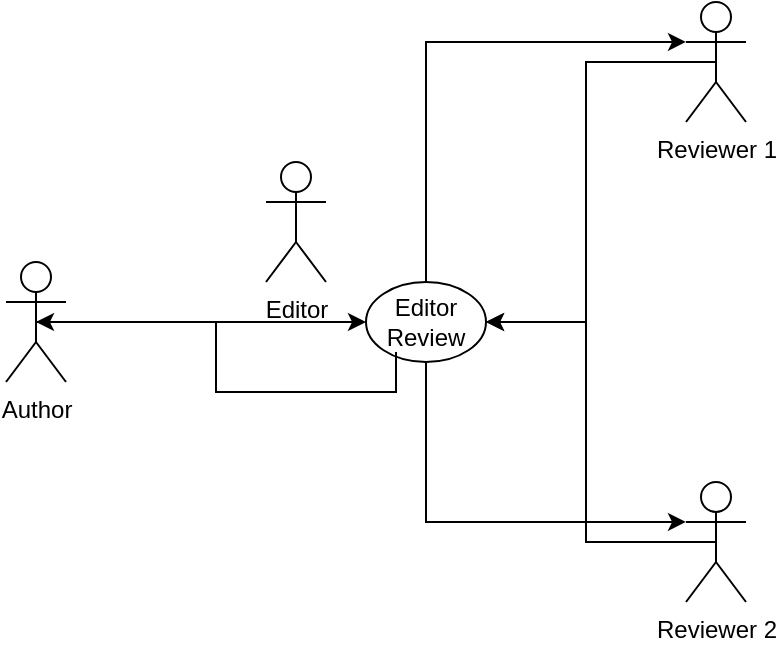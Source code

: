 <mxfile version="15.4.1" type="github">
  <diagram id="kgpKYQtTHZ0yAKxKKP6v" name="Page-1">
    <mxGraphModel dx="946" dy="589" grid="1" gridSize="10" guides="1" tooltips="1" connect="1" arrows="1" fold="1" page="1" pageScale="1" pageWidth="850" pageHeight="1100" math="0" shadow="0">
      <root>
        <mxCell id="0" />
        <mxCell id="1" parent="0" />
        <mxCell id="_xVWSL3DDWVsicqcpz_Q-39" style="edgeStyle=orthogonalEdgeStyle;rounded=0;orthogonalLoop=1;jettySize=auto;html=1;exitX=0.5;exitY=0;exitDx=0;exitDy=0;entryX=0;entryY=0.333;entryDx=0;entryDy=0;entryPerimeter=0;" edge="1" parent="1" source="_xVWSL3DDWVsicqcpz_Q-35" target="_xVWSL3DDWVsicqcpz_Q-4">
          <mxGeometry relative="1" as="geometry" />
        </mxCell>
        <mxCell id="_xVWSL3DDWVsicqcpz_Q-41" style="edgeStyle=orthogonalEdgeStyle;rounded=0;orthogonalLoop=1;jettySize=auto;html=1;exitX=0.5;exitY=1;exitDx=0;exitDy=0;entryX=0;entryY=0.333;entryDx=0;entryDy=0;entryPerimeter=0;" edge="1" parent="1" source="_xVWSL3DDWVsicqcpz_Q-35" target="_xVWSL3DDWVsicqcpz_Q-20">
          <mxGeometry relative="1" as="geometry">
            <mxPoint x="410" y="260" as="targetPoint" />
          </mxGeometry>
        </mxCell>
        <mxCell id="_xVWSL3DDWVsicqcpz_Q-35" value="" style="ellipse;whiteSpace=wrap;html=1;" vertex="1" parent="1">
          <mxGeometry x="250" y="200" width="60" height="40" as="geometry" />
        </mxCell>
        <mxCell id="_xVWSL3DDWVsicqcpz_Q-45" style="edgeStyle=orthogonalEdgeStyle;rounded=0;orthogonalLoop=1;jettySize=auto;html=1;exitX=0.5;exitY=0.5;exitDx=0;exitDy=0;exitPerimeter=0;entryX=0;entryY=0.5;entryDx=0;entryDy=0;" edge="1" parent="1" source="_xVWSL3DDWVsicqcpz_Q-2" target="_xVWSL3DDWVsicqcpz_Q-37">
          <mxGeometry relative="1" as="geometry" />
        </mxCell>
        <mxCell id="_xVWSL3DDWVsicqcpz_Q-2" value="Author" style="shape=umlActor;verticalLabelPosition=bottom;verticalAlign=top;html=1;outlineConnect=0;" vertex="1" parent="1">
          <mxGeometry x="70" y="190" width="30" height="60" as="geometry" />
        </mxCell>
        <mxCell id="_xVWSL3DDWVsicqcpz_Q-3" value="Editor" style="shape=umlActor;verticalLabelPosition=bottom;verticalAlign=top;html=1;outlineConnect=0;" vertex="1" parent="1">
          <mxGeometry x="200" y="140" width="30" height="60" as="geometry" />
        </mxCell>
        <mxCell id="_xVWSL3DDWVsicqcpz_Q-42" style="edgeStyle=orthogonalEdgeStyle;rounded=0;orthogonalLoop=1;jettySize=auto;html=1;exitX=0.5;exitY=0.5;exitDx=0;exitDy=0;exitPerimeter=0;entryX=1;entryY=0.5;entryDx=0;entryDy=0;" edge="1" parent="1" source="_xVWSL3DDWVsicqcpz_Q-4" target="_xVWSL3DDWVsicqcpz_Q-37">
          <mxGeometry relative="1" as="geometry" />
        </mxCell>
        <mxCell id="_xVWSL3DDWVsicqcpz_Q-4" value="Reviewer 1" style="shape=umlActor;verticalLabelPosition=bottom;verticalAlign=top;html=1;outlineConnect=0;" vertex="1" parent="1">
          <mxGeometry x="410" y="60" width="30" height="60" as="geometry" />
        </mxCell>
        <mxCell id="_xVWSL3DDWVsicqcpz_Q-43" style="edgeStyle=orthogonalEdgeStyle;rounded=0;orthogonalLoop=1;jettySize=auto;html=1;exitX=0.5;exitY=0.5;exitDx=0;exitDy=0;exitPerimeter=0;" edge="1" parent="1" source="_xVWSL3DDWVsicqcpz_Q-20">
          <mxGeometry relative="1" as="geometry">
            <mxPoint x="310" y="220" as="targetPoint" />
            <Array as="points">
              <mxPoint x="360" y="330" />
              <mxPoint x="360" y="220" />
            </Array>
          </mxGeometry>
        </mxCell>
        <mxCell id="_xVWSL3DDWVsicqcpz_Q-20" value="Reviewer 2" style="shape=umlActor;verticalLabelPosition=bottom;verticalAlign=top;html=1;outlineConnect=0;" vertex="1" parent="1">
          <mxGeometry x="410" y="300" width="30" height="60" as="geometry" />
        </mxCell>
        <mxCell id="_xVWSL3DDWVsicqcpz_Q-46" style="edgeStyle=orthogonalEdgeStyle;rounded=0;orthogonalLoop=1;jettySize=auto;html=1;exitX=0.25;exitY=1;exitDx=0;exitDy=0;entryX=0.5;entryY=0.5;entryDx=0;entryDy=0;entryPerimeter=0;" edge="1" parent="1" source="_xVWSL3DDWVsicqcpz_Q-37" target="_xVWSL3DDWVsicqcpz_Q-2">
          <mxGeometry relative="1" as="geometry" />
        </mxCell>
        <mxCell id="_xVWSL3DDWVsicqcpz_Q-37" value="Editor&lt;br&gt;Review" style="text;html=1;strokeColor=none;fillColor=none;align=center;verticalAlign=middle;whiteSpace=wrap;rounded=0;" vertex="1" parent="1">
          <mxGeometry x="250" y="205" width="60" height="30" as="geometry" />
        </mxCell>
      </root>
    </mxGraphModel>
  </diagram>
</mxfile>
